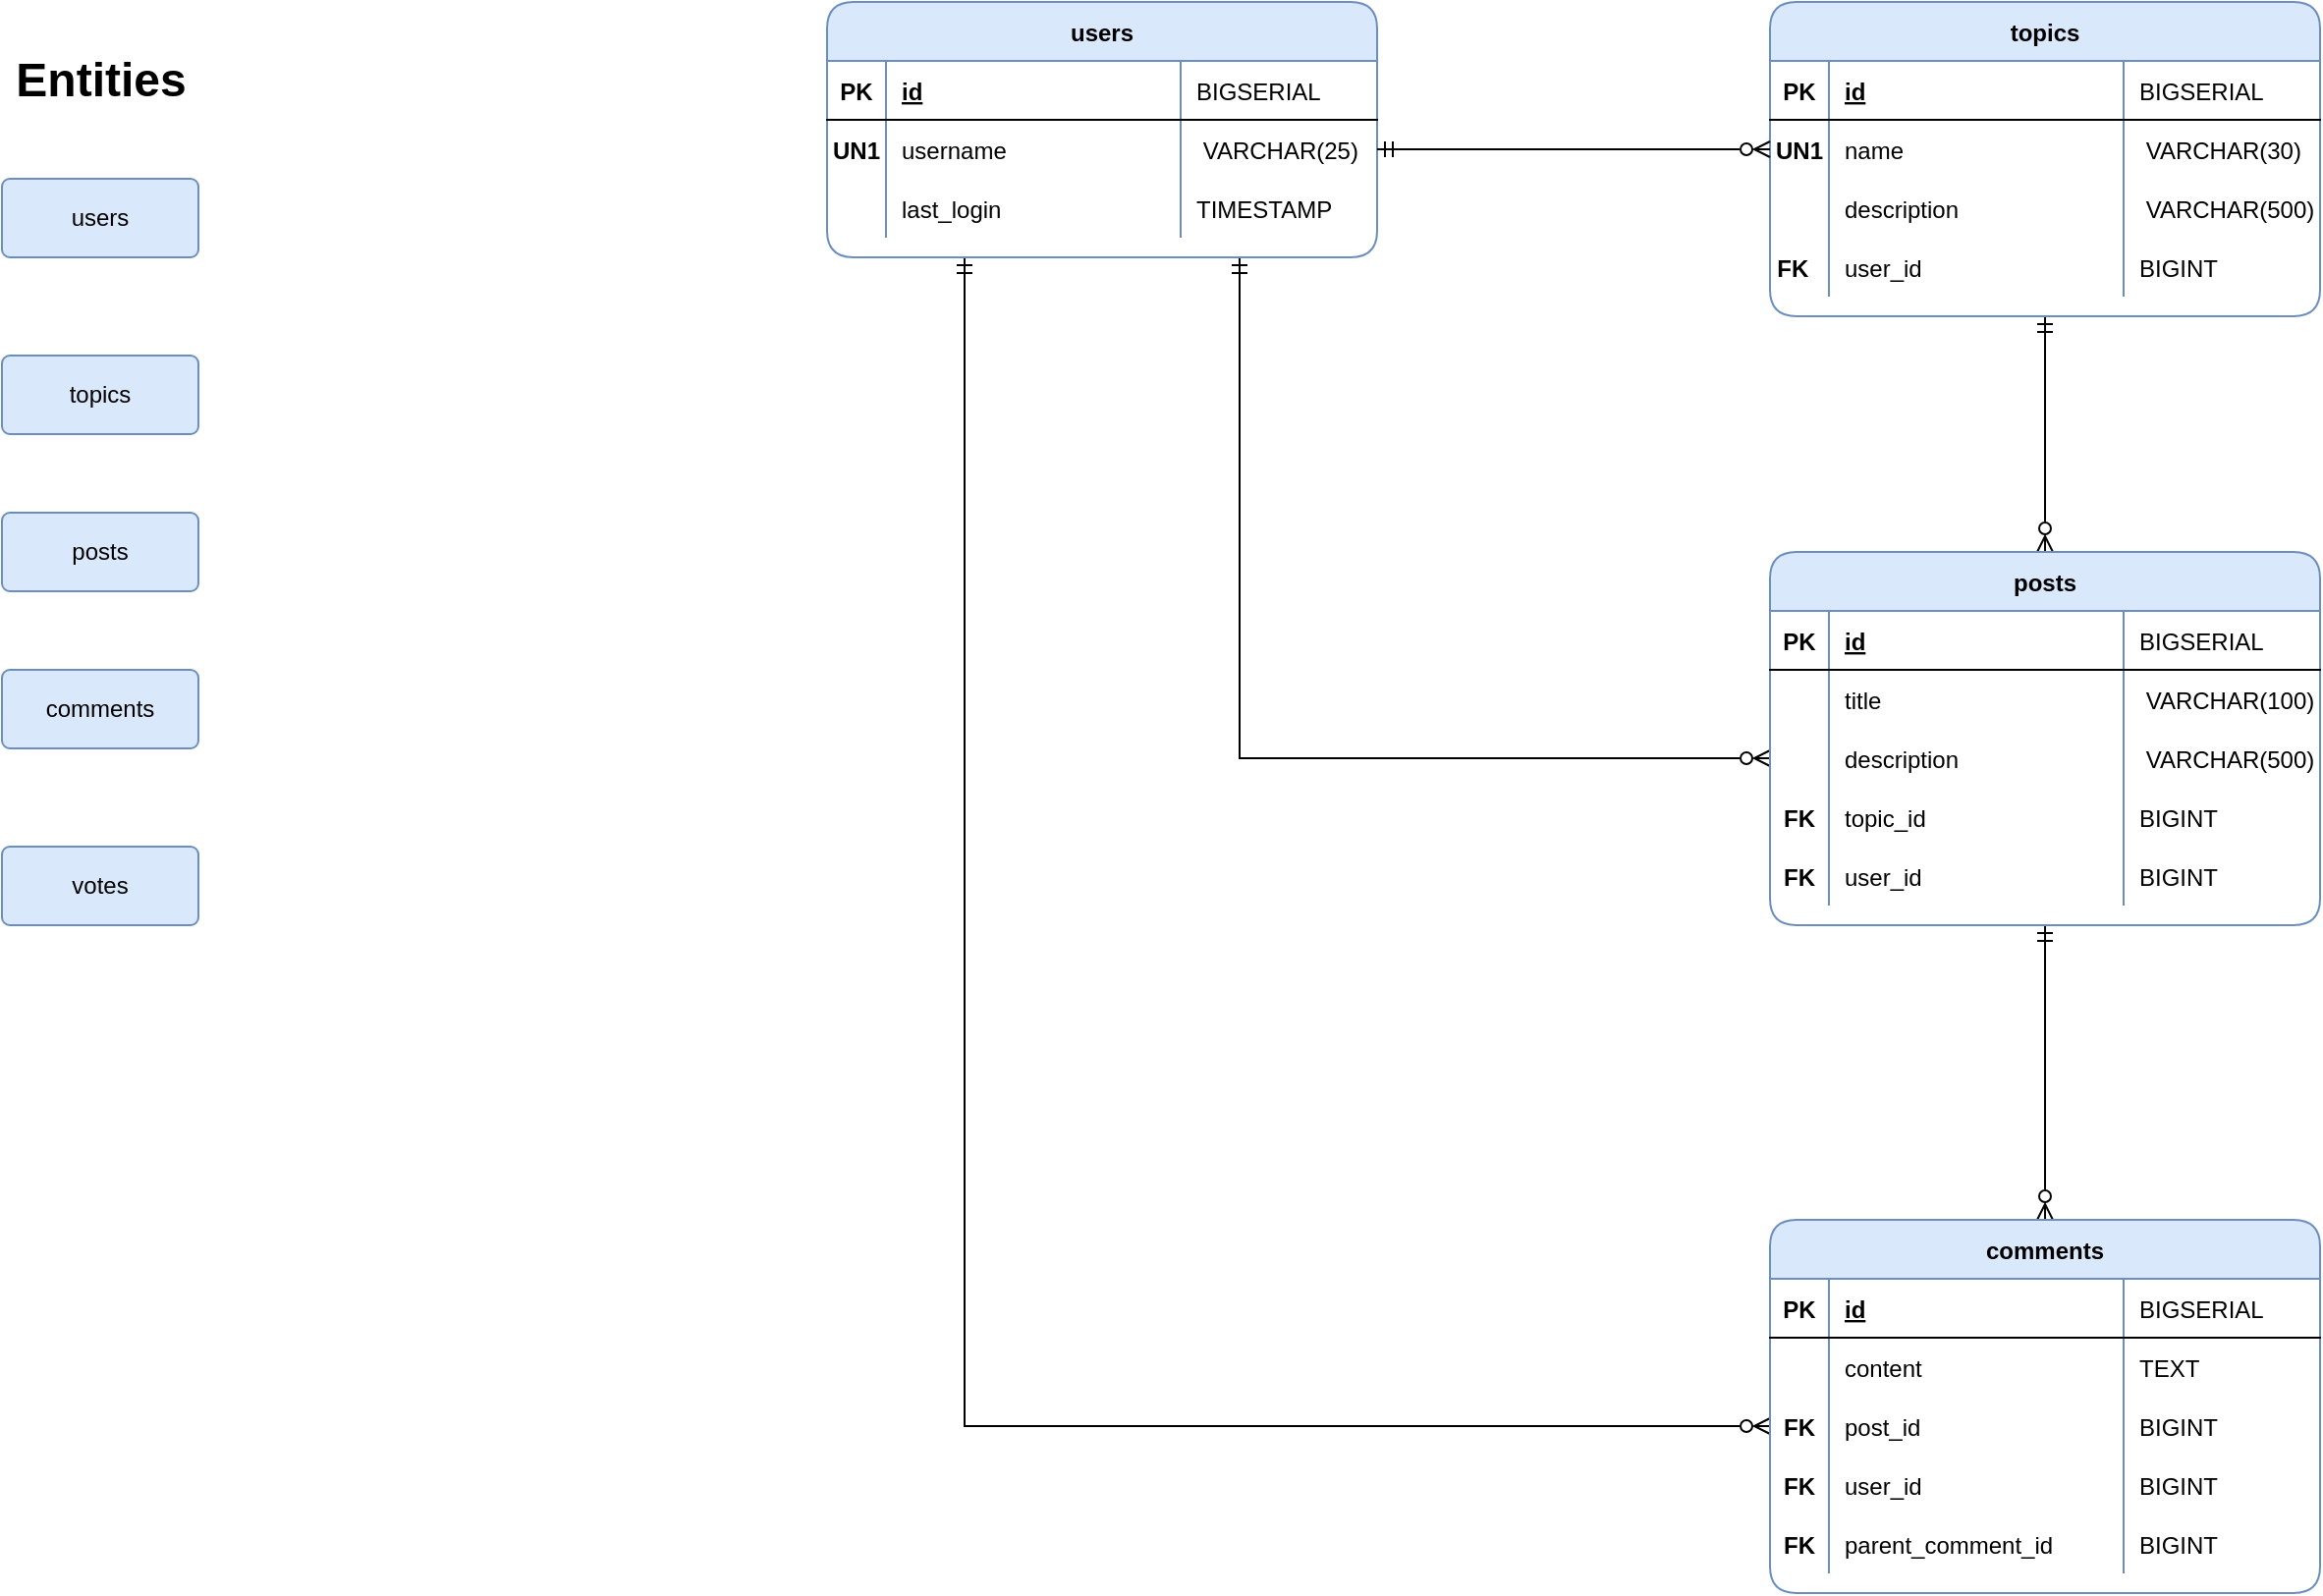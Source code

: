 <mxfile version="20.4.0" type="github" pages="2">
  <diagram id="8g-ydlvDTUNhMPBnWXd3" name="ERD">
    <mxGraphModel dx="1822" dy="1154" grid="1" gridSize="10" guides="1" tooltips="1" connect="1" arrows="1" fold="1" page="0" pageScale="1" pageWidth="850" pageHeight="1100" background="none" math="0" shadow="0">
      <root>
        <mxCell id="0" />
        <mxCell id="1" parent="0" />
        <mxCell id="EXjg4WkJ71-_uIo1iICC-14" value="users" style="rounded=1;arcSize=10;whiteSpace=wrap;html=1;align=center;fillColor=#dae8fc;strokeColor=#6c8ebf;" parent="1" vertex="1">
          <mxGeometry x="-50" y="-130" width="100" height="40" as="geometry" />
        </mxCell>
        <mxCell id="EXjg4WkJ71-_uIo1iICC-16" value="comments" style="rounded=1;arcSize=10;whiteSpace=wrap;html=1;align=center;fillColor=#dae8fc;strokeColor=#6c8ebf;" parent="1" vertex="1">
          <mxGeometry x="-50" y="120" width="100" height="40" as="geometry" />
        </mxCell>
        <mxCell id="EXjg4WkJ71-_uIo1iICC-17" value="topics" style="rounded=1;arcSize=10;whiteSpace=wrap;html=1;align=center;fillColor=#dae8fc;strokeColor=#6c8ebf;" parent="1" vertex="1">
          <mxGeometry x="-50" y="-40" width="100" height="40" as="geometry" />
        </mxCell>
        <mxCell id="EXjg4WkJ71-_uIo1iICC-18" value="posts" style="rounded=1;arcSize=10;whiteSpace=wrap;html=1;align=center;fillColor=#dae8fc;strokeColor=#6c8ebf;" parent="1" vertex="1">
          <mxGeometry x="-50" y="40" width="100" height="40" as="geometry" />
        </mxCell>
        <mxCell id="EXjg4WkJ71-_uIo1iICC-19" value="votes" style="rounded=1;arcSize=10;whiteSpace=wrap;html=1;align=center;fillColor=#dae8fc;strokeColor=#6c8ebf;" parent="1" vertex="1">
          <mxGeometry x="-50" y="210" width="100" height="40" as="geometry" />
        </mxCell>
        <mxCell id="EXjg4WkJ71-_uIo1iICC-21" value="Entities" style="text;strokeColor=none;fillColor=none;html=1;fontSize=24;fontStyle=1;verticalAlign=middle;align=center;" parent="1" vertex="1">
          <mxGeometry x="-50" y="-200" width="100" height="40" as="geometry" />
        </mxCell>
        <mxCell id="J9Gy0ZfupM6AJwMxu1hg-21" style="edgeStyle=orthogonalEdgeStyle;rounded=0;orthogonalLoop=1;jettySize=auto;html=1;entryX=0;entryY=0.5;entryDx=0;entryDy=0;startArrow=ERmandOne;startFill=0;endArrow=ERzeroToMany;endFill=0;exitX=0.75;exitY=1;exitDx=0;exitDy=0;" edge="1" parent="1" source="i5EUTJuOAO9aettkllSd-66" target="J9Gy0ZfupM6AJwMxu1hg-14">
          <mxGeometry relative="1" as="geometry" />
        </mxCell>
        <mxCell id="J9Gy0ZfupM6AJwMxu1hg-48" style="edgeStyle=orthogonalEdgeStyle;rounded=0;orthogonalLoop=1;jettySize=auto;html=1;entryX=0;entryY=0.5;entryDx=0;entryDy=0;startArrow=ERmandOne;startFill=0;endArrow=ERzeroToMany;endFill=0;exitX=0.25;exitY=1;exitDx=0;exitDy=0;" edge="1" parent="1" source="i5EUTJuOAO9aettkllSd-66" target="J9Gy0ZfupM6AJwMxu1hg-35">
          <mxGeometry relative="1" as="geometry" />
        </mxCell>
        <mxCell id="i5EUTJuOAO9aettkllSd-66" value="users" style="shape=table;startSize=30;container=1;collapsible=1;childLayout=tableLayout;fixedRows=1;rowLines=0;fontStyle=1;align=center;resizeLast=1;rounded=1;fillColor=#dae8fc;strokeColor=#6c8ebf;shadow=0;sketch=0;" parent="1" vertex="1">
          <mxGeometry x="370" y="-220" width="280" height="130.0" as="geometry" />
        </mxCell>
        <mxCell id="i5EUTJuOAO9aettkllSd-67" value="" style="shape=partialRectangle;collapsible=0;dropTarget=0;pointerEvents=0;fillColor=none;top=0;left=0;bottom=1;right=0;points=[[0,0.5],[1,0.5]];portConstraint=eastwest;" parent="i5EUTJuOAO9aettkllSd-66" vertex="1">
          <mxGeometry y="30" width="280" height="30" as="geometry" />
        </mxCell>
        <mxCell id="i5EUTJuOAO9aettkllSd-68" value="PK" style="shape=partialRectangle;connectable=0;fillColor=none;top=0;left=0;bottom=0;right=0;fontStyle=1;overflow=hidden;" parent="i5EUTJuOAO9aettkllSd-67" vertex="1">
          <mxGeometry width="30" height="30" as="geometry">
            <mxRectangle width="30" height="30" as="alternateBounds" />
          </mxGeometry>
        </mxCell>
        <mxCell id="i5EUTJuOAO9aettkllSd-69" value="id" style="shape=partialRectangle;connectable=0;fillColor=none;top=0;left=0;bottom=0;right=0;align=left;spacingLeft=6;fontStyle=5;overflow=hidden;" parent="i5EUTJuOAO9aettkllSd-67" vertex="1">
          <mxGeometry x="30" width="150" height="30" as="geometry">
            <mxRectangle width="150" height="30" as="alternateBounds" />
          </mxGeometry>
        </mxCell>
        <mxCell id="i5EUTJuOAO9aettkllSd-70" value="BIGSERIAL" style="shape=partialRectangle;connectable=0;fillColor=none;top=0;left=0;bottom=0;right=0;align=left;spacingLeft=6;fontStyle=0;overflow=hidden;" parent="i5EUTJuOAO9aettkllSd-67" vertex="1">
          <mxGeometry x="180" width="100" height="30" as="geometry">
            <mxRectangle width="100" height="30" as="alternateBounds" />
          </mxGeometry>
        </mxCell>
        <mxCell id="i5EUTJuOAO9aettkllSd-71" value="" style="shape=partialRectangle;collapsible=0;dropTarget=0;pointerEvents=0;fillColor=none;top=0;left=0;bottom=0;right=0;points=[[0,0.5],[1,0.5]];portConstraint=eastwest;" parent="i5EUTJuOAO9aettkllSd-66" vertex="1">
          <mxGeometry y="60" width="280" height="30" as="geometry" />
        </mxCell>
        <mxCell id="i5EUTJuOAO9aettkllSd-72" value="" style="shape=partialRectangle;connectable=0;fillColor=none;top=0;left=0;bottom=0;right=0;editable=1;overflow=hidden;" parent="i5EUTJuOAO9aettkllSd-71" vertex="1">
          <mxGeometry width="30" height="30" as="geometry">
            <mxRectangle width="30" height="30" as="alternateBounds" />
          </mxGeometry>
        </mxCell>
        <mxCell id="i5EUTJuOAO9aettkllSd-73" value="username" style="shape=partialRectangle;connectable=0;fillColor=none;top=0;left=0;bottom=0;right=0;align=left;spacingLeft=6;overflow=hidden;" parent="i5EUTJuOAO9aettkllSd-71" vertex="1">
          <mxGeometry x="30" width="150" height="30" as="geometry">
            <mxRectangle width="150" height="30" as="alternateBounds" />
          </mxGeometry>
        </mxCell>
        <mxCell id="i5EUTJuOAO9aettkllSd-74" value=" VARCHAR(25)" style="shape=partialRectangle;connectable=0;fillColor=none;top=0;left=0;bottom=0;right=0;align=left;spacingLeft=6;overflow=hidden;" parent="i5EUTJuOAO9aettkllSd-71" vertex="1">
          <mxGeometry x="180" width="100" height="30" as="geometry">
            <mxRectangle width="100" height="30" as="alternateBounds" />
          </mxGeometry>
        </mxCell>
        <mxCell id="i5EUTJuOAO9aettkllSd-75" value="" style="shape=partialRectangle;collapsible=0;dropTarget=0;pointerEvents=0;fillColor=none;top=0;left=0;bottom=0;right=0;points=[[0,0.5],[1,0.5]];portConstraint=eastwest;" parent="i5EUTJuOAO9aettkllSd-66" vertex="1">
          <mxGeometry y="90" width="280" height="30" as="geometry" />
        </mxCell>
        <mxCell id="i5EUTJuOAO9aettkllSd-76" value="" style="shape=partialRectangle;connectable=0;fillColor=none;top=0;left=0;bottom=0;right=0;editable=1;overflow=hidden;" parent="i5EUTJuOAO9aettkllSd-75" vertex="1">
          <mxGeometry width="30" height="30" as="geometry">
            <mxRectangle width="30" height="30" as="alternateBounds" />
          </mxGeometry>
        </mxCell>
        <mxCell id="i5EUTJuOAO9aettkllSd-77" value="last_login" style="shape=partialRectangle;connectable=0;fillColor=none;top=0;left=0;bottom=0;right=0;align=left;spacingLeft=6;overflow=hidden;" parent="i5EUTJuOAO9aettkllSd-75" vertex="1">
          <mxGeometry x="30" width="150" height="30" as="geometry">
            <mxRectangle width="150" height="30" as="alternateBounds" />
          </mxGeometry>
        </mxCell>
        <mxCell id="i5EUTJuOAO9aettkllSd-78" value="TIMESTAMP" style="shape=partialRectangle;connectable=0;fillColor=none;top=0;left=0;bottom=0;right=0;align=left;spacingLeft=6;overflow=hidden;" parent="i5EUTJuOAO9aettkllSd-75" vertex="1">
          <mxGeometry x="180" width="100" height="30" as="geometry">
            <mxRectangle width="100" height="30" as="alternateBounds" />
          </mxGeometry>
        </mxCell>
        <mxCell id="i5EUTJuOAO9aettkllSd-91" value="UN1" style="shape=partialRectangle;connectable=0;fillColor=none;top=0;left=0;bottom=0;right=0;editable=1;overflow=hidden;fontStyle=1" parent="1" vertex="1">
          <mxGeometry x="370" y="-160" width="30" height="30" as="geometry">
            <mxRectangle width="30" height="30" as="alternateBounds" />
          </mxGeometry>
        </mxCell>
        <mxCell id="J9Gy0ZfupM6AJwMxu1hg-20" style="edgeStyle=orthogonalEdgeStyle;rounded=0;orthogonalLoop=1;jettySize=auto;html=1;entryX=0.5;entryY=0;entryDx=0;entryDy=0;startArrow=ERmandOne;startFill=0;endArrow=ERzeroToMany;endFill=0;" edge="1" parent="1" source="i5EUTJuOAO9aettkllSd-92" target="J9Gy0ZfupM6AJwMxu1hg-1">
          <mxGeometry relative="1" as="geometry" />
        </mxCell>
        <mxCell id="i5EUTJuOAO9aettkllSd-92" value="topics" style="shape=table;startSize=30;container=1;collapsible=1;childLayout=tableLayout;fixedRows=1;rowLines=0;fontStyle=1;align=center;resizeLast=1;rounded=1;fillColor=#dae8fc;strokeColor=#6c8ebf;shadow=0;sketch=0;" parent="1" vertex="1">
          <mxGeometry x="850" y="-220" width="280" height="160.0" as="geometry" />
        </mxCell>
        <mxCell id="i5EUTJuOAO9aettkllSd-93" value="" style="shape=partialRectangle;collapsible=0;dropTarget=0;pointerEvents=0;fillColor=none;top=0;left=0;bottom=1;right=0;points=[[0,0.5],[1,0.5]];portConstraint=eastwest;" parent="i5EUTJuOAO9aettkllSd-92" vertex="1">
          <mxGeometry y="30" width="280" height="30" as="geometry" />
        </mxCell>
        <mxCell id="i5EUTJuOAO9aettkllSd-94" value="PK" style="shape=partialRectangle;connectable=0;fillColor=none;top=0;left=0;bottom=0;right=0;fontStyle=1;overflow=hidden;" parent="i5EUTJuOAO9aettkllSd-93" vertex="1">
          <mxGeometry width="30" height="30" as="geometry">
            <mxRectangle width="30" height="30" as="alternateBounds" />
          </mxGeometry>
        </mxCell>
        <mxCell id="i5EUTJuOAO9aettkllSd-95" value="id" style="shape=partialRectangle;connectable=0;fillColor=none;top=0;left=0;bottom=0;right=0;align=left;spacingLeft=6;fontStyle=5;overflow=hidden;" parent="i5EUTJuOAO9aettkllSd-93" vertex="1">
          <mxGeometry x="30" width="150" height="30" as="geometry">
            <mxRectangle width="150" height="30" as="alternateBounds" />
          </mxGeometry>
        </mxCell>
        <mxCell id="i5EUTJuOAO9aettkllSd-96" value="BIGSERIAL" style="shape=partialRectangle;connectable=0;fillColor=none;top=0;left=0;bottom=0;right=0;align=left;spacingLeft=6;fontStyle=0;overflow=hidden;" parent="i5EUTJuOAO9aettkllSd-93" vertex="1">
          <mxGeometry x="180" width="100" height="30" as="geometry">
            <mxRectangle width="100" height="30" as="alternateBounds" />
          </mxGeometry>
        </mxCell>
        <mxCell id="i5EUTJuOAO9aettkllSd-97" value="" style="shape=partialRectangle;collapsible=0;dropTarget=0;pointerEvents=0;fillColor=none;top=0;left=0;bottom=0;right=0;points=[[0,0.5],[1,0.5]];portConstraint=eastwest;" parent="i5EUTJuOAO9aettkllSd-92" vertex="1">
          <mxGeometry y="60" width="280" height="30" as="geometry" />
        </mxCell>
        <mxCell id="i5EUTJuOAO9aettkllSd-98" value="UN1" style="shape=partialRectangle;connectable=0;fillColor=none;top=0;left=0;bottom=0;right=0;editable=1;overflow=hidden;fontStyle=1" parent="i5EUTJuOAO9aettkllSd-97" vertex="1">
          <mxGeometry width="30" height="30" as="geometry">
            <mxRectangle width="30" height="30" as="alternateBounds" />
          </mxGeometry>
        </mxCell>
        <mxCell id="i5EUTJuOAO9aettkllSd-99" value="name" style="shape=partialRectangle;connectable=0;fillColor=none;top=0;left=0;bottom=0;right=0;align=left;spacingLeft=6;overflow=hidden;" parent="i5EUTJuOAO9aettkllSd-97" vertex="1">
          <mxGeometry x="30" width="150" height="30" as="geometry">
            <mxRectangle width="150" height="30" as="alternateBounds" />
          </mxGeometry>
        </mxCell>
        <mxCell id="i5EUTJuOAO9aettkllSd-100" value=" VARCHAR(30)" style="shape=partialRectangle;connectable=0;fillColor=none;top=0;left=0;bottom=0;right=0;align=left;spacingLeft=6;overflow=hidden;" parent="i5EUTJuOAO9aettkllSd-97" vertex="1">
          <mxGeometry x="180" width="100" height="30" as="geometry">
            <mxRectangle width="100" height="30" as="alternateBounds" />
          </mxGeometry>
        </mxCell>
        <mxCell id="i5EUTJuOAO9aettkllSd-101" value="" style="shape=partialRectangle;collapsible=0;dropTarget=0;pointerEvents=0;fillColor=none;top=0;left=0;bottom=0;right=0;points=[[0,0.5],[1,0.5]];portConstraint=eastwest;" parent="i5EUTJuOAO9aettkllSd-92" vertex="1">
          <mxGeometry y="90" width="280" height="30" as="geometry" />
        </mxCell>
        <mxCell id="i5EUTJuOAO9aettkllSd-102" value="" style="shape=partialRectangle;connectable=0;fillColor=none;top=0;left=0;bottom=0;right=0;editable=1;overflow=hidden;" parent="i5EUTJuOAO9aettkllSd-101" vertex="1">
          <mxGeometry width="30" height="30" as="geometry">
            <mxRectangle width="30" height="30" as="alternateBounds" />
          </mxGeometry>
        </mxCell>
        <mxCell id="i5EUTJuOAO9aettkllSd-103" value="description" style="shape=partialRectangle;connectable=0;fillColor=none;top=0;left=0;bottom=0;right=0;align=left;spacingLeft=6;overflow=hidden;" parent="i5EUTJuOAO9aettkllSd-101" vertex="1">
          <mxGeometry x="30" width="150" height="30" as="geometry">
            <mxRectangle width="150" height="30" as="alternateBounds" />
          </mxGeometry>
        </mxCell>
        <mxCell id="i5EUTJuOAO9aettkllSd-104" value=" VARCHAR(500)" style="shape=partialRectangle;connectable=0;fillColor=none;top=0;left=0;bottom=0;right=0;align=left;spacingLeft=6;overflow=hidden;" parent="i5EUTJuOAO9aettkllSd-101" vertex="1">
          <mxGeometry x="180" width="100" height="30" as="geometry">
            <mxRectangle width="100" height="30" as="alternateBounds" />
          </mxGeometry>
        </mxCell>
        <mxCell id="i5EUTJuOAO9aettkllSd-121" style="shape=partialRectangle;collapsible=0;dropTarget=0;pointerEvents=0;fillColor=none;top=0;left=0;bottom=0;right=0;points=[[0,0.5],[1,0.5]];portConstraint=eastwest;" parent="i5EUTJuOAO9aettkllSd-92" vertex="1">
          <mxGeometry y="120" width="280" height="30" as="geometry" />
        </mxCell>
        <mxCell id="i5EUTJuOAO9aettkllSd-122" value="FK  " style="shape=partialRectangle;connectable=0;fillColor=none;top=0;left=0;bottom=0;right=0;editable=1;overflow=hidden;fontStyle=1" parent="i5EUTJuOAO9aettkllSd-121" vertex="1">
          <mxGeometry width="30" height="30" as="geometry">
            <mxRectangle width="30" height="30" as="alternateBounds" />
          </mxGeometry>
        </mxCell>
        <mxCell id="i5EUTJuOAO9aettkllSd-123" value="user_id" style="shape=partialRectangle;connectable=0;fillColor=none;top=0;left=0;bottom=0;right=0;align=left;spacingLeft=6;overflow=hidden;" parent="i5EUTJuOAO9aettkllSd-121" vertex="1">
          <mxGeometry x="30" width="150" height="30" as="geometry">
            <mxRectangle width="150" height="30" as="alternateBounds" />
          </mxGeometry>
        </mxCell>
        <mxCell id="i5EUTJuOAO9aettkllSd-124" value="BIGINT" style="shape=partialRectangle;connectable=0;fillColor=none;top=0;left=0;bottom=0;right=0;align=left;spacingLeft=6;overflow=hidden;" parent="i5EUTJuOAO9aettkllSd-121" vertex="1">
          <mxGeometry x="180" width="100" height="30" as="geometry">
            <mxRectangle width="100" height="30" as="alternateBounds" />
          </mxGeometry>
        </mxCell>
        <mxCell id="eumbJqUxj1U6MfxHpy0I-1" style="edgeStyle=orthogonalEdgeStyle;rounded=0;orthogonalLoop=1;jettySize=auto;html=1;entryX=0;entryY=0.5;entryDx=0;entryDy=0;endArrow=ERzeroToMany;endFill=0;startArrow=ERmandOne;startFill=0;" parent="1" source="i5EUTJuOAO9aettkllSd-126" target="i5EUTJuOAO9aettkllSd-97" edge="1">
          <mxGeometry relative="1" as="geometry" />
        </mxCell>
        <mxCell id="J9Gy0ZfupM6AJwMxu1hg-47" style="edgeStyle=orthogonalEdgeStyle;rounded=0;orthogonalLoop=1;jettySize=auto;html=1;startArrow=ERmandOne;startFill=0;endArrow=ERzeroToMany;endFill=0;" edge="1" parent="1" source="J9Gy0ZfupM6AJwMxu1hg-1" target="J9Gy0ZfupM6AJwMxu1hg-26">
          <mxGeometry relative="1" as="geometry" />
        </mxCell>
        <mxCell id="J9Gy0ZfupM6AJwMxu1hg-1" value="posts" style="shape=table;startSize=30;container=1;collapsible=1;childLayout=tableLayout;fixedRows=1;rowLines=0;fontStyle=1;align=center;resizeLast=1;rounded=1;fillColor=#dae8fc;strokeColor=#6c8ebf;shadow=0;sketch=0;" vertex="1" parent="1">
          <mxGeometry x="850" y="60" width="280" height="190.0" as="geometry" />
        </mxCell>
        <mxCell id="J9Gy0ZfupM6AJwMxu1hg-2" value="" style="shape=partialRectangle;collapsible=0;dropTarget=0;pointerEvents=0;fillColor=none;top=0;left=0;bottom=1;right=0;points=[[0,0.5],[1,0.5]];portConstraint=eastwest;" vertex="1" parent="J9Gy0ZfupM6AJwMxu1hg-1">
          <mxGeometry y="30" width="280" height="30" as="geometry" />
        </mxCell>
        <mxCell id="J9Gy0ZfupM6AJwMxu1hg-3" value="PK" style="shape=partialRectangle;connectable=0;fillColor=none;top=0;left=0;bottom=0;right=0;fontStyle=1;overflow=hidden;" vertex="1" parent="J9Gy0ZfupM6AJwMxu1hg-2">
          <mxGeometry width="30" height="30" as="geometry">
            <mxRectangle width="30" height="30" as="alternateBounds" />
          </mxGeometry>
        </mxCell>
        <mxCell id="J9Gy0ZfupM6AJwMxu1hg-4" value="id" style="shape=partialRectangle;connectable=0;fillColor=none;top=0;left=0;bottom=0;right=0;align=left;spacingLeft=6;fontStyle=5;overflow=hidden;" vertex="1" parent="J9Gy0ZfupM6AJwMxu1hg-2">
          <mxGeometry x="30" width="150" height="30" as="geometry">
            <mxRectangle width="150" height="30" as="alternateBounds" />
          </mxGeometry>
        </mxCell>
        <mxCell id="J9Gy0ZfupM6AJwMxu1hg-5" value="BIGSERIAL" style="shape=partialRectangle;connectable=0;fillColor=none;top=0;left=0;bottom=0;right=0;align=left;spacingLeft=6;fontStyle=0;overflow=hidden;" vertex="1" parent="J9Gy0ZfupM6AJwMxu1hg-2">
          <mxGeometry x="180" width="100" height="30" as="geometry">
            <mxRectangle width="100" height="30" as="alternateBounds" />
          </mxGeometry>
        </mxCell>
        <mxCell id="J9Gy0ZfupM6AJwMxu1hg-10" value="" style="shape=partialRectangle;collapsible=0;dropTarget=0;pointerEvents=0;fillColor=none;top=0;left=0;bottom=0;right=0;points=[[0,0.5],[1,0.5]];portConstraint=eastwest;" vertex="1" parent="J9Gy0ZfupM6AJwMxu1hg-1">
          <mxGeometry y="60" width="280" height="30" as="geometry" />
        </mxCell>
        <mxCell id="J9Gy0ZfupM6AJwMxu1hg-11" value="" style="shape=partialRectangle;connectable=0;fillColor=none;top=0;left=0;bottom=0;right=0;editable=1;overflow=hidden;fontStyle=1" vertex="1" parent="J9Gy0ZfupM6AJwMxu1hg-10">
          <mxGeometry width="30" height="30" as="geometry">
            <mxRectangle width="30" height="30" as="alternateBounds" />
          </mxGeometry>
        </mxCell>
        <mxCell id="J9Gy0ZfupM6AJwMxu1hg-12" value="title" style="shape=partialRectangle;connectable=0;fillColor=none;top=0;left=0;bottom=0;right=0;align=left;spacingLeft=6;overflow=hidden;" vertex="1" parent="J9Gy0ZfupM6AJwMxu1hg-10">
          <mxGeometry x="30" width="150" height="30" as="geometry">
            <mxRectangle width="150" height="30" as="alternateBounds" />
          </mxGeometry>
        </mxCell>
        <mxCell id="J9Gy0ZfupM6AJwMxu1hg-13" value=" VARCHAR(100)" style="shape=partialRectangle;connectable=0;fillColor=none;top=0;left=0;bottom=0;right=0;align=left;spacingLeft=6;overflow=hidden;" vertex="1" parent="J9Gy0ZfupM6AJwMxu1hg-10">
          <mxGeometry x="180" width="100" height="30" as="geometry">
            <mxRectangle width="100" height="30" as="alternateBounds" />
          </mxGeometry>
        </mxCell>
        <mxCell id="J9Gy0ZfupM6AJwMxu1hg-14" value="" style="shape=partialRectangle;collapsible=0;dropTarget=0;pointerEvents=0;fillColor=none;top=0;left=0;bottom=0;right=0;points=[[0,0.5],[1,0.5]];portConstraint=eastwest;" vertex="1" parent="J9Gy0ZfupM6AJwMxu1hg-1">
          <mxGeometry y="90" width="280" height="30" as="geometry" />
        </mxCell>
        <mxCell id="J9Gy0ZfupM6AJwMxu1hg-15" value="" style="shape=partialRectangle;connectable=0;fillColor=none;top=0;left=0;bottom=0;right=0;editable=1;overflow=hidden;" vertex="1" parent="J9Gy0ZfupM6AJwMxu1hg-14">
          <mxGeometry width="30" height="30" as="geometry">
            <mxRectangle width="30" height="30" as="alternateBounds" />
          </mxGeometry>
        </mxCell>
        <mxCell id="J9Gy0ZfupM6AJwMxu1hg-16" value="description" style="shape=partialRectangle;connectable=0;fillColor=none;top=0;left=0;bottom=0;right=0;align=left;spacingLeft=6;overflow=hidden;" vertex="1" parent="J9Gy0ZfupM6AJwMxu1hg-14">
          <mxGeometry x="30" width="150" height="30" as="geometry">
            <mxRectangle width="150" height="30" as="alternateBounds" />
          </mxGeometry>
        </mxCell>
        <mxCell id="J9Gy0ZfupM6AJwMxu1hg-17" value=" VARCHAR(500)" style="shape=partialRectangle;connectable=0;fillColor=none;top=0;left=0;bottom=0;right=0;align=left;spacingLeft=6;overflow=hidden;" vertex="1" parent="J9Gy0ZfupM6AJwMxu1hg-14">
          <mxGeometry x="180" width="100" height="30" as="geometry">
            <mxRectangle width="100" height="30" as="alternateBounds" />
          </mxGeometry>
        </mxCell>
        <mxCell id="J9Gy0ZfupM6AJwMxu1hg-22" style="shape=partialRectangle;collapsible=0;dropTarget=0;pointerEvents=0;fillColor=none;top=0;left=0;bottom=0;right=0;points=[[0,0.5],[1,0.5]];portConstraint=eastwest;" vertex="1" parent="J9Gy0ZfupM6AJwMxu1hg-1">
          <mxGeometry y="120" width="280" height="30" as="geometry" />
        </mxCell>
        <mxCell id="J9Gy0ZfupM6AJwMxu1hg-23" value="FK" style="shape=partialRectangle;connectable=0;fillColor=none;top=0;left=0;bottom=0;right=0;editable=1;overflow=hidden;fontStyle=1" vertex="1" parent="J9Gy0ZfupM6AJwMxu1hg-22">
          <mxGeometry width="30" height="30" as="geometry">
            <mxRectangle width="30" height="30" as="alternateBounds" />
          </mxGeometry>
        </mxCell>
        <mxCell id="J9Gy0ZfupM6AJwMxu1hg-24" value="topic_id" style="shape=partialRectangle;connectable=0;fillColor=none;top=0;left=0;bottom=0;right=0;align=left;spacingLeft=6;overflow=hidden;" vertex="1" parent="J9Gy0ZfupM6AJwMxu1hg-22">
          <mxGeometry x="30" width="150" height="30" as="geometry">
            <mxRectangle width="150" height="30" as="alternateBounds" />
          </mxGeometry>
        </mxCell>
        <mxCell id="J9Gy0ZfupM6AJwMxu1hg-25" value="BIGINT" style="shape=partialRectangle;connectable=0;fillColor=none;top=0;left=0;bottom=0;right=0;align=left;spacingLeft=6;overflow=hidden;" vertex="1" parent="J9Gy0ZfupM6AJwMxu1hg-22">
          <mxGeometry x="180" width="100" height="30" as="geometry">
            <mxRectangle width="100" height="30" as="alternateBounds" />
          </mxGeometry>
        </mxCell>
        <mxCell id="J9Gy0ZfupM6AJwMxu1hg-6" style="shape=partialRectangle;collapsible=0;dropTarget=0;pointerEvents=0;fillColor=none;top=0;left=0;bottom=0;right=0;points=[[0,0.5],[1,0.5]];portConstraint=eastwest;" vertex="1" parent="J9Gy0ZfupM6AJwMxu1hg-1">
          <mxGeometry y="150" width="280" height="30" as="geometry" />
        </mxCell>
        <mxCell id="J9Gy0ZfupM6AJwMxu1hg-7" value="FK" style="shape=partialRectangle;connectable=0;fillColor=none;top=0;left=0;bottom=0;right=0;editable=1;overflow=hidden;fontStyle=1" vertex="1" parent="J9Gy0ZfupM6AJwMxu1hg-6">
          <mxGeometry width="30" height="30" as="geometry">
            <mxRectangle width="30" height="30" as="alternateBounds" />
          </mxGeometry>
        </mxCell>
        <mxCell id="J9Gy0ZfupM6AJwMxu1hg-8" value="user_id" style="shape=partialRectangle;connectable=0;fillColor=none;top=0;left=0;bottom=0;right=0;align=left;spacingLeft=6;overflow=hidden;" vertex="1" parent="J9Gy0ZfupM6AJwMxu1hg-6">
          <mxGeometry x="30" width="150" height="30" as="geometry">
            <mxRectangle width="150" height="30" as="alternateBounds" />
          </mxGeometry>
        </mxCell>
        <mxCell id="J9Gy0ZfupM6AJwMxu1hg-9" value="BIGINT" style="shape=partialRectangle;connectable=0;fillColor=none;top=0;left=0;bottom=0;right=0;align=left;spacingLeft=6;overflow=hidden;" vertex="1" parent="J9Gy0ZfupM6AJwMxu1hg-6">
          <mxGeometry x="180" width="100" height="30" as="geometry">
            <mxRectangle width="100" height="30" as="alternateBounds" />
          </mxGeometry>
        </mxCell>
        <mxCell id="J9Gy0ZfupM6AJwMxu1hg-18" style="edgeStyle=orthogonalEdgeStyle;rounded=0;orthogonalLoop=1;jettySize=auto;html=1;entryX=0;entryY=0.5;entryDx=0;entryDy=0;endArrow=ERzeroToMany;endFill=0;startArrow=ERmandOne;startFill=0;" edge="1" parent="1" source="i5EUTJuOAO9aettkllSd-71" target="i5EUTJuOAO9aettkllSd-97">
          <mxGeometry relative="1" as="geometry" />
        </mxCell>
        <mxCell id="J9Gy0ZfupM6AJwMxu1hg-26" value="comments" style="shape=table;startSize=30;container=1;collapsible=1;childLayout=tableLayout;fixedRows=1;rowLines=0;fontStyle=1;align=center;resizeLast=1;rounded=1;fillColor=#dae8fc;strokeColor=#6c8ebf;shadow=0;sketch=0;" vertex="1" parent="1">
          <mxGeometry x="850" y="400" width="280" height="190.0" as="geometry" />
        </mxCell>
        <mxCell id="J9Gy0ZfupM6AJwMxu1hg-27" value="" style="shape=partialRectangle;collapsible=0;dropTarget=0;pointerEvents=0;fillColor=none;top=0;left=0;bottom=1;right=0;points=[[0,0.5],[1,0.5]];portConstraint=eastwest;" vertex="1" parent="J9Gy0ZfupM6AJwMxu1hg-26">
          <mxGeometry y="30" width="280" height="30" as="geometry" />
        </mxCell>
        <mxCell id="J9Gy0ZfupM6AJwMxu1hg-28" value="PK" style="shape=partialRectangle;connectable=0;fillColor=none;top=0;left=0;bottom=0;right=0;fontStyle=1;overflow=hidden;" vertex="1" parent="J9Gy0ZfupM6AJwMxu1hg-27">
          <mxGeometry width="30" height="30" as="geometry">
            <mxRectangle width="30" height="30" as="alternateBounds" />
          </mxGeometry>
        </mxCell>
        <mxCell id="J9Gy0ZfupM6AJwMxu1hg-29" value="id" style="shape=partialRectangle;connectable=0;fillColor=none;top=0;left=0;bottom=0;right=0;align=left;spacingLeft=6;fontStyle=5;overflow=hidden;" vertex="1" parent="J9Gy0ZfupM6AJwMxu1hg-27">
          <mxGeometry x="30" width="150" height="30" as="geometry">
            <mxRectangle width="150" height="30" as="alternateBounds" />
          </mxGeometry>
        </mxCell>
        <mxCell id="J9Gy0ZfupM6AJwMxu1hg-30" value="BIGSERIAL" style="shape=partialRectangle;connectable=0;fillColor=none;top=0;left=0;bottom=0;right=0;align=left;spacingLeft=6;fontStyle=0;overflow=hidden;" vertex="1" parent="J9Gy0ZfupM6AJwMxu1hg-27">
          <mxGeometry x="180" width="100" height="30" as="geometry">
            <mxRectangle width="100" height="30" as="alternateBounds" />
          </mxGeometry>
        </mxCell>
        <mxCell id="J9Gy0ZfupM6AJwMxu1hg-31" value="" style="shape=partialRectangle;collapsible=0;dropTarget=0;pointerEvents=0;fillColor=none;top=0;left=0;bottom=0;right=0;points=[[0,0.5],[1,0.5]];portConstraint=eastwest;" vertex="1" parent="J9Gy0ZfupM6AJwMxu1hg-26">
          <mxGeometry y="60" width="280" height="30" as="geometry" />
        </mxCell>
        <mxCell id="J9Gy0ZfupM6AJwMxu1hg-32" value="" style="shape=partialRectangle;connectable=0;fillColor=none;top=0;left=0;bottom=0;right=0;editable=1;overflow=hidden;fontStyle=1" vertex="1" parent="J9Gy0ZfupM6AJwMxu1hg-31">
          <mxGeometry width="30" height="30" as="geometry">
            <mxRectangle width="30" height="30" as="alternateBounds" />
          </mxGeometry>
        </mxCell>
        <mxCell id="J9Gy0ZfupM6AJwMxu1hg-33" value="content" style="shape=partialRectangle;connectable=0;fillColor=none;top=0;left=0;bottom=0;right=0;align=left;spacingLeft=6;overflow=hidden;" vertex="1" parent="J9Gy0ZfupM6AJwMxu1hg-31">
          <mxGeometry x="30" width="150" height="30" as="geometry">
            <mxRectangle width="150" height="30" as="alternateBounds" />
          </mxGeometry>
        </mxCell>
        <mxCell id="J9Gy0ZfupM6AJwMxu1hg-34" value="TEXT" style="shape=partialRectangle;connectable=0;fillColor=none;top=0;left=0;bottom=0;right=0;align=left;spacingLeft=6;overflow=hidden;" vertex="1" parent="J9Gy0ZfupM6AJwMxu1hg-31">
          <mxGeometry x="180" width="100" height="30" as="geometry">
            <mxRectangle width="100" height="30" as="alternateBounds" />
          </mxGeometry>
        </mxCell>
        <mxCell id="J9Gy0ZfupM6AJwMxu1hg-35" value="" style="shape=partialRectangle;collapsible=0;dropTarget=0;pointerEvents=0;fillColor=none;top=0;left=0;bottom=0;right=0;points=[[0,0.5],[1,0.5]];portConstraint=eastwest;" vertex="1" parent="J9Gy0ZfupM6AJwMxu1hg-26">
          <mxGeometry y="90" width="280" height="30" as="geometry" />
        </mxCell>
        <mxCell id="J9Gy0ZfupM6AJwMxu1hg-36" value="FK" style="shape=partialRectangle;connectable=0;fillColor=none;top=0;left=0;bottom=0;right=0;editable=1;overflow=hidden;fontStyle=1" vertex="1" parent="J9Gy0ZfupM6AJwMxu1hg-35">
          <mxGeometry width="30" height="30" as="geometry">
            <mxRectangle width="30" height="30" as="alternateBounds" />
          </mxGeometry>
        </mxCell>
        <mxCell id="J9Gy0ZfupM6AJwMxu1hg-37" value="post_id" style="shape=partialRectangle;connectable=0;fillColor=none;top=0;left=0;bottom=0;right=0;align=left;spacingLeft=6;overflow=hidden;" vertex="1" parent="J9Gy0ZfupM6AJwMxu1hg-35">
          <mxGeometry x="30" width="150" height="30" as="geometry">
            <mxRectangle width="150" height="30" as="alternateBounds" />
          </mxGeometry>
        </mxCell>
        <mxCell id="J9Gy0ZfupM6AJwMxu1hg-38" value="BIGINT" style="shape=partialRectangle;connectable=0;fillColor=none;top=0;left=0;bottom=0;right=0;align=left;spacingLeft=6;overflow=hidden;" vertex="1" parent="J9Gy0ZfupM6AJwMxu1hg-35">
          <mxGeometry x="180" width="100" height="30" as="geometry">
            <mxRectangle width="100" height="30" as="alternateBounds" />
          </mxGeometry>
        </mxCell>
        <mxCell id="J9Gy0ZfupM6AJwMxu1hg-39" style="shape=partialRectangle;collapsible=0;dropTarget=0;pointerEvents=0;fillColor=none;top=0;left=0;bottom=0;right=0;points=[[0,0.5],[1,0.5]];portConstraint=eastwest;" vertex="1" parent="J9Gy0ZfupM6AJwMxu1hg-26">
          <mxGeometry y="120" width="280" height="30" as="geometry" />
        </mxCell>
        <mxCell id="J9Gy0ZfupM6AJwMxu1hg-40" value="FK" style="shape=partialRectangle;connectable=0;fillColor=none;top=0;left=0;bottom=0;right=0;editable=1;overflow=hidden;fontStyle=1" vertex="1" parent="J9Gy0ZfupM6AJwMxu1hg-39">
          <mxGeometry width="30" height="30" as="geometry">
            <mxRectangle width="30" height="30" as="alternateBounds" />
          </mxGeometry>
        </mxCell>
        <mxCell id="J9Gy0ZfupM6AJwMxu1hg-41" value="user_id" style="shape=partialRectangle;connectable=0;fillColor=none;top=0;left=0;bottom=0;right=0;align=left;spacingLeft=6;overflow=hidden;" vertex="1" parent="J9Gy0ZfupM6AJwMxu1hg-39">
          <mxGeometry x="30" width="150" height="30" as="geometry">
            <mxRectangle width="150" height="30" as="alternateBounds" />
          </mxGeometry>
        </mxCell>
        <mxCell id="J9Gy0ZfupM6AJwMxu1hg-42" value="BIGINT" style="shape=partialRectangle;connectable=0;fillColor=none;top=0;left=0;bottom=0;right=0;align=left;spacingLeft=6;overflow=hidden;" vertex="1" parent="J9Gy0ZfupM6AJwMxu1hg-39">
          <mxGeometry x="180" width="100" height="30" as="geometry">
            <mxRectangle width="100" height="30" as="alternateBounds" />
          </mxGeometry>
        </mxCell>
        <mxCell id="J9Gy0ZfupM6AJwMxu1hg-43" style="shape=partialRectangle;collapsible=0;dropTarget=0;pointerEvents=0;fillColor=none;top=0;left=0;bottom=0;right=0;points=[[0,0.5],[1,0.5]];portConstraint=eastwest;" vertex="1" parent="J9Gy0ZfupM6AJwMxu1hg-26">
          <mxGeometry y="150" width="280" height="30" as="geometry" />
        </mxCell>
        <mxCell id="J9Gy0ZfupM6AJwMxu1hg-44" value="FK" style="shape=partialRectangle;connectable=0;fillColor=none;top=0;left=0;bottom=0;right=0;editable=1;overflow=hidden;fontStyle=1" vertex="1" parent="J9Gy0ZfupM6AJwMxu1hg-43">
          <mxGeometry width="30" height="30" as="geometry">
            <mxRectangle width="30" height="30" as="alternateBounds" />
          </mxGeometry>
        </mxCell>
        <mxCell id="J9Gy0ZfupM6AJwMxu1hg-45" value="parent_comment_id" style="shape=partialRectangle;connectable=0;fillColor=none;top=0;left=0;bottom=0;right=0;align=left;spacingLeft=6;overflow=hidden;" vertex="1" parent="J9Gy0ZfupM6AJwMxu1hg-43">
          <mxGeometry x="30" width="150" height="30" as="geometry">
            <mxRectangle width="150" height="30" as="alternateBounds" />
          </mxGeometry>
        </mxCell>
        <mxCell id="J9Gy0ZfupM6AJwMxu1hg-46" value="BIGINT" style="shape=partialRectangle;connectable=0;fillColor=none;top=0;left=0;bottom=0;right=0;align=left;spacingLeft=6;overflow=hidden;" vertex="1" parent="J9Gy0ZfupM6AJwMxu1hg-43">
          <mxGeometry x="180" width="100" height="30" as="geometry">
            <mxRectangle width="100" height="30" as="alternateBounds" />
          </mxGeometry>
        </mxCell>
      </root>
    </mxGraphModel>
  </diagram>
  <diagram id="QNG7hVQXdDxbcTfH6Qyc" name="Cardinality">
    <mxGraphModel dx="1422" dy="754" grid="1" gridSize="10" guides="1" tooltips="1" connect="1" arrows="1" fold="1" page="1" pageScale="1" pageWidth="850" pageHeight="1100" math="0" shadow="0">
      <root>
        <mxCell id="0" />
        <mxCell id="1" parent="0" />
        <mxCell id="i29Jr8tkegcRyL7l9oPP-1" style="edgeStyle=orthogonalEdgeStyle;rounded=0;orthogonalLoop=1;jettySize=auto;html=1;strokeColor=none;" edge="1" parent="1" source="i29Jr8tkegcRyL7l9oPP-2">
          <mxGeometry relative="1" as="geometry">
            <mxPoint x="520" y="150" as="targetPoint" />
          </mxGeometry>
        </mxCell>
        <mxCell id="i29Jr8tkegcRyL7l9oPP-2" value="" style="line;strokeWidth=2;rotatable=0;dashed=0;labelPosition=right;align=left;verticalAlign=middle;spacingTop=0;spacingLeft=6;points=[];portConstraint=eastwest;" vertex="1" parent="1">
          <mxGeometry x="280" y="127" width="240" height="10" as="geometry" />
        </mxCell>
        <mxCell id="i29Jr8tkegcRyL7l9oPP-3" value="" style="endArrow=none;html=1;rounded=0;strokeWidth=2;exitX=0.84;exitY=0.472;exitDx=0;exitDy=0;exitPerimeter=0;" edge="1" parent="1" source="i29Jr8tkegcRyL7l9oPP-2">
          <mxGeometry width="50" height="50" relative="1" as="geometry">
            <mxPoint x="480" y="130" as="sourcePoint" />
            <mxPoint x="520" y="110" as="targetPoint" />
          </mxGeometry>
        </mxCell>
        <mxCell id="i29Jr8tkegcRyL7l9oPP-4" value="" style="endArrow=none;html=1;rounded=0;strokeWidth=2;exitX=0.839;exitY=0.528;exitDx=0;exitDy=0;exitPerimeter=0;" edge="1" parent="1" source="i29Jr8tkegcRyL7l9oPP-2">
          <mxGeometry width="50" height="50" relative="1" as="geometry">
            <mxPoint x="490" y="140" as="sourcePoint" />
            <mxPoint x="520" y="150" as="targetPoint" />
          </mxGeometry>
        </mxCell>
        <mxCell id="i29Jr8tkegcRyL7l9oPP-5" value="" style="line;strokeWidth=2;rotatable=0;dashed=0;labelPosition=right;align=left;verticalAlign=middle;spacingTop=0;spacingLeft=6;points=[];portConstraint=eastwest;" vertex="1" parent="1">
          <mxGeometry x="280" y="245" width="240" height="10" as="geometry" />
        </mxCell>
        <mxCell id="i29Jr8tkegcRyL7l9oPP-6" value="" style="endArrow=none;html=1;rounded=0;strokeWidth=2;" edge="1" parent="1">
          <mxGeometry relative="1" as="geometry">
            <mxPoint x="494" y="230" as="sourcePoint" />
            <mxPoint x="494" y="230" as="targetPoint" />
            <Array as="points">
              <mxPoint x="494" y="270" />
            </Array>
          </mxGeometry>
        </mxCell>
        <mxCell id="i29Jr8tkegcRyL7l9oPP-7" value="" style="endArrow=none;html=1;rounded=0;strokeWidth=2;" edge="1" parent="1">
          <mxGeometry relative="1" as="geometry">
            <mxPoint x="502" y="230" as="sourcePoint" />
            <mxPoint x="502" y="230" as="targetPoint" />
            <Array as="points">
              <mxPoint x="502" y="270" />
            </Array>
          </mxGeometry>
        </mxCell>
        <mxCell id="i29Jr8tkegcRyL7l9oPP-8" value="" style="line;strokeWidth=2;rotatable=0;dashed=0;labelPosition=right;align=left;verticalAlign=middle;spacingTop=0;spacingLeft=6;points=[];portConstraint=eastwest;" vertex="1" parent="1">
          <mxGeometry x="480" y="366" width="40" height="10" as="geometry" />
        </mxCell>
        <mxCell id="i29Jr8tkegcRyL7l9oPP-9" value="" style="endArrow=none;html=1;rounded=0;strokeWidth=2;" edge="1" parent="1">
          <mxGeometry relative="1" as="geometry">
            <mxPoint x="504" y="351" as="sourcePoint" />
            <mxPoint x="504" y="351" as="targetPoint" />
            <Array as="points">
              <mxPoint x="504" y="391" />
            </Array>
          </mxGeometry>
        </mxCell>
        <mxCell id="i29Jr8tkegcRyL7l9oPP-10" value="" style="ellipse;whiteSpace=wrap;html=1;aspect=fixed;strokeWidth=2;" vertex="1" parent="1">
          <mxGeometry x="450" y="351" width="40" height="40" as="geometry" />
        </mxCell>
        <mxCell id="i29Jr8tkegcRyL7l9oPP-11" value="" style="line;strokeWidth=2;rotatable=0;dashed=0;labelPosition=right;align=left;verticalAlign=middle;spacingTop=0;spacingLeft=6;points=[];portConstraint=eastwest;" vertex="1" parent="1">
          <mxGeometry x="280" y="366" width="170" height="10" as="geometry" />
        </mxCell>
        <mxCell id="i29Jr8tkegcRyL7l9oPP-12" style="edgeStyle=orthogonalEdgeStyle;rounded=0;orthogonalLoop=1;jettySize=auto;html=1;strokeColor=none;" edge="1" parent="1" source="i29Jr8tkegcRyL7l9oPP-13">
          <mxGeometry relative="1" as="geometry">
            <mxPoint x="520" y="510" as="targetPoint" />
          </mxGeometry>
        </mxCell>
        <mxCell id="i29Jr8tkegcRyL7l9oPP-13" value="" style="line;strokeWidth=2;rotatable=0;dashed=0;labelPosition=right;align=left;verticalAlign=middle;spacingTop=0;spacingLeft=6;points=[];portConstraint=eastwest;" vertex="1" parent="1">
          <mxGeometry x="280" y="487" width="240" height="10" as="geometry" />
        </mxCell>
        <mxCell id="i29Jr8tkegcRyL7l9oPP-14" value="" style="endArrow=none;html=1;rounded=0;strokeWidth=2;exitX=0.84;exitY=0.472;exitDx=0;exitDy=0;exitPerimeter=0;" edge="1" parent="1" source="i29Jr8tkegcRyL7l9oPP-13">
          <mxGeometry width="50" height="50" relative="1" as="geometry">
            <mxPoint x="480" y="490" as="sourcePoint" />
            <mxPoint x="520" y="470" as="targetPoint" />
          </mxGeometry>
        </mxCell>
        <mxCell id="i29Jr8tkegcRyL7l9oPP-15" value="" style="endArrow=none;html=1;rounded=0;strokeWidth=2;exitX=0.839;exitY=0.528;exitDx=0;exitDy=0;exitPerimeter=0;" edge="1" parent="1" source="i29Jr8tkegcRyL7l9oPP-13">
          <mxGeometry width="50" height="50" relative="1" as="geometry">
            <mxPoint x="490" y="500" as="sourcePoint" />
            <mxPoint x="520" y="510" as="targetPoint" />
          </mxGeometry>
        </mxCell>
        <mxCell id="i29Jr8tkegcRyL7l9oPP-16" value="" style="endArrow=none;html=1;rounded=0;strokeWidth=2;" edge="1" parent="1">
          <mxGeometry relative="1" as="geometry">
            <mxPoint x="478.82" y="472" as="sourcePoint" />
            <mxPoint x="478.82" y="472" as="targetPoint" />
            <Array as="points">
              <mxPoint x="478.82" y="512" />
            </Array>
          </mxGeometry>
        </mxCell>
        <mxCell id="i29Jr8tkegcRyL7l9oPP-17" style="edgeStyle=orthogonalEdgeStyle;rounded=0;orthogonalLoop=1;jettySize=auto;html=1;strokeColor=none;" edge="1" parent="1" source="i29Jr8tkegcRyL7l9oPP-18">
          <mxGeometry relative="1" as="geometry">
            <mxPoint x="520" y="630" as="targetPoint" />
          </mxGeometry>
        </mxCell>
        <mxCell id="i29Jr8tkegcRyL7l9oPP-18" value="" style="line;strokeWidth=2;rotatable=0;dashed=0;labelPosition=right;align=left;verticalAlign=middle;spacingTop=0;spacingLeft=6;points=[];portConstraint=eastwest;" vertex="1" parent="1">
          <mxGeometry x="280" y="607" width="240" height="10" as="geometry" />
        </mxCell>
        <mxCell id="i29Jr8tkegcRyL7l9oPP-19" value="" style="endArrow=none;html=1;rounded=0;strokeWidth=2;exitX=0.84;exitY=0.472;exitDx=0;exitDy=0;exitPerimeter=0;" edge="1" parent="1" source="i29Jr8tkegcRyL7l9oPP-18">
          <mxGeometry width="50" height="50" relative="1" as="geometry">
            <mxPoint x="480" y="610" as="sourcePoint" />
            <mxPoint x="520" y="590" as="targetPoint" />
          </mxGeometry>
        </mxCell>
        <mxCell id="i29Jr8tkegcRyL7l9oPP-20" value="" style="endArrow=none;html=1;rounded=0;strokeWidth=2;exitX=0.839;exitY=0.528;exitDx=0;exitDy=0;exitPerimeter=0;" edge="1" parent="1" source="i29Jr8tkegcRyL7l9oPP-18">
          <mxGeometry width="50" height="50" relative="1" as="geometry">
            <mxPoint x="490" y="620" as="sourcePoint" />
            <mxPoint x="520" y="630" as="targetPoint" />
          </mxGeometry>
        </mxCell>
        <mxCell id="i29Jr8tkegcRyL7l9oPP-21" value="" style="ellipse;whiteSpace=wrap;html=1;aspect=fixed;strokeWidth=2;" vertex="1" parent="1">
          <mxGeometry x="440" y="592" width="40" height="40" as="geometry" />
        </mxCell>
        <mxCell id="i29Jr8tkegcRyL7l9oPP-22" value="MANY" style="text;strokeColor=none;fillColor=none;html=1;fontSize=24;fontStyle=1;verticalAlign=middle;align=center;strokeWidth=2;" vertex="1" parent="1">
          <mxGeometry x="548" y="112" width="100" height="40" as="geometry" />
        </mxCell>
        <mxCell id="i29Jr8tkegcRyL7l9oPP-23" value="ONE(and only one)" style="text;strokeColor=none;fillColor=none;html=1;fontSize=24;fontStyle=1;verticalAlign=middle;align=center;strokeWidth=2;" vertex="1" parent="1">
          <mxGeometry x="620" y="230" width="100" height="40" as="geometry" />
        </mxCell>
        <mxCell id="i29Jr8tkegcRyL7l9oPP-24" value="Zero or One" style="text;strokeColor=none;fillColor=none;html=1;fontSize=24;fontStyle=1;verticalAlign=middle;align=center;strokeWidth=2;" vertex="1" parent="1">
          <mxGeometry x="580" y="351" width="100" height="40" as="geometry" />
        </mxCell>
        <mxCell id="i29Jr8tkegcRyL7l9oPP-25" value="One or Many" style="text;strokeColor=none;fillColor=none;html=1;fontSize=24;fontStyle=1;verticalAlign=middle;align=center;strokeWidth=2;" vertex="1" parent="1">
          <mxGeometry x="580" y="472" width="100" height="40" as="geometry" />
        </mxCell>
        <mxCell id="i29Jr8tkegcRyL7l9oPP-26" value="Zero or Many" style="text;strokeColor=none;fillColor=none;html=1;fontSize=24;fontStyle=1;verticalAlign=middle;align=center;strokeWidth=2;" vertex="1" parent="1">
          <mxGeometry x="590" y="592" width="100" height="40" as="geometry" />
        </mxCell>
      </root>
    </mxGraphModel>
  </diagram>
</mxfile>
